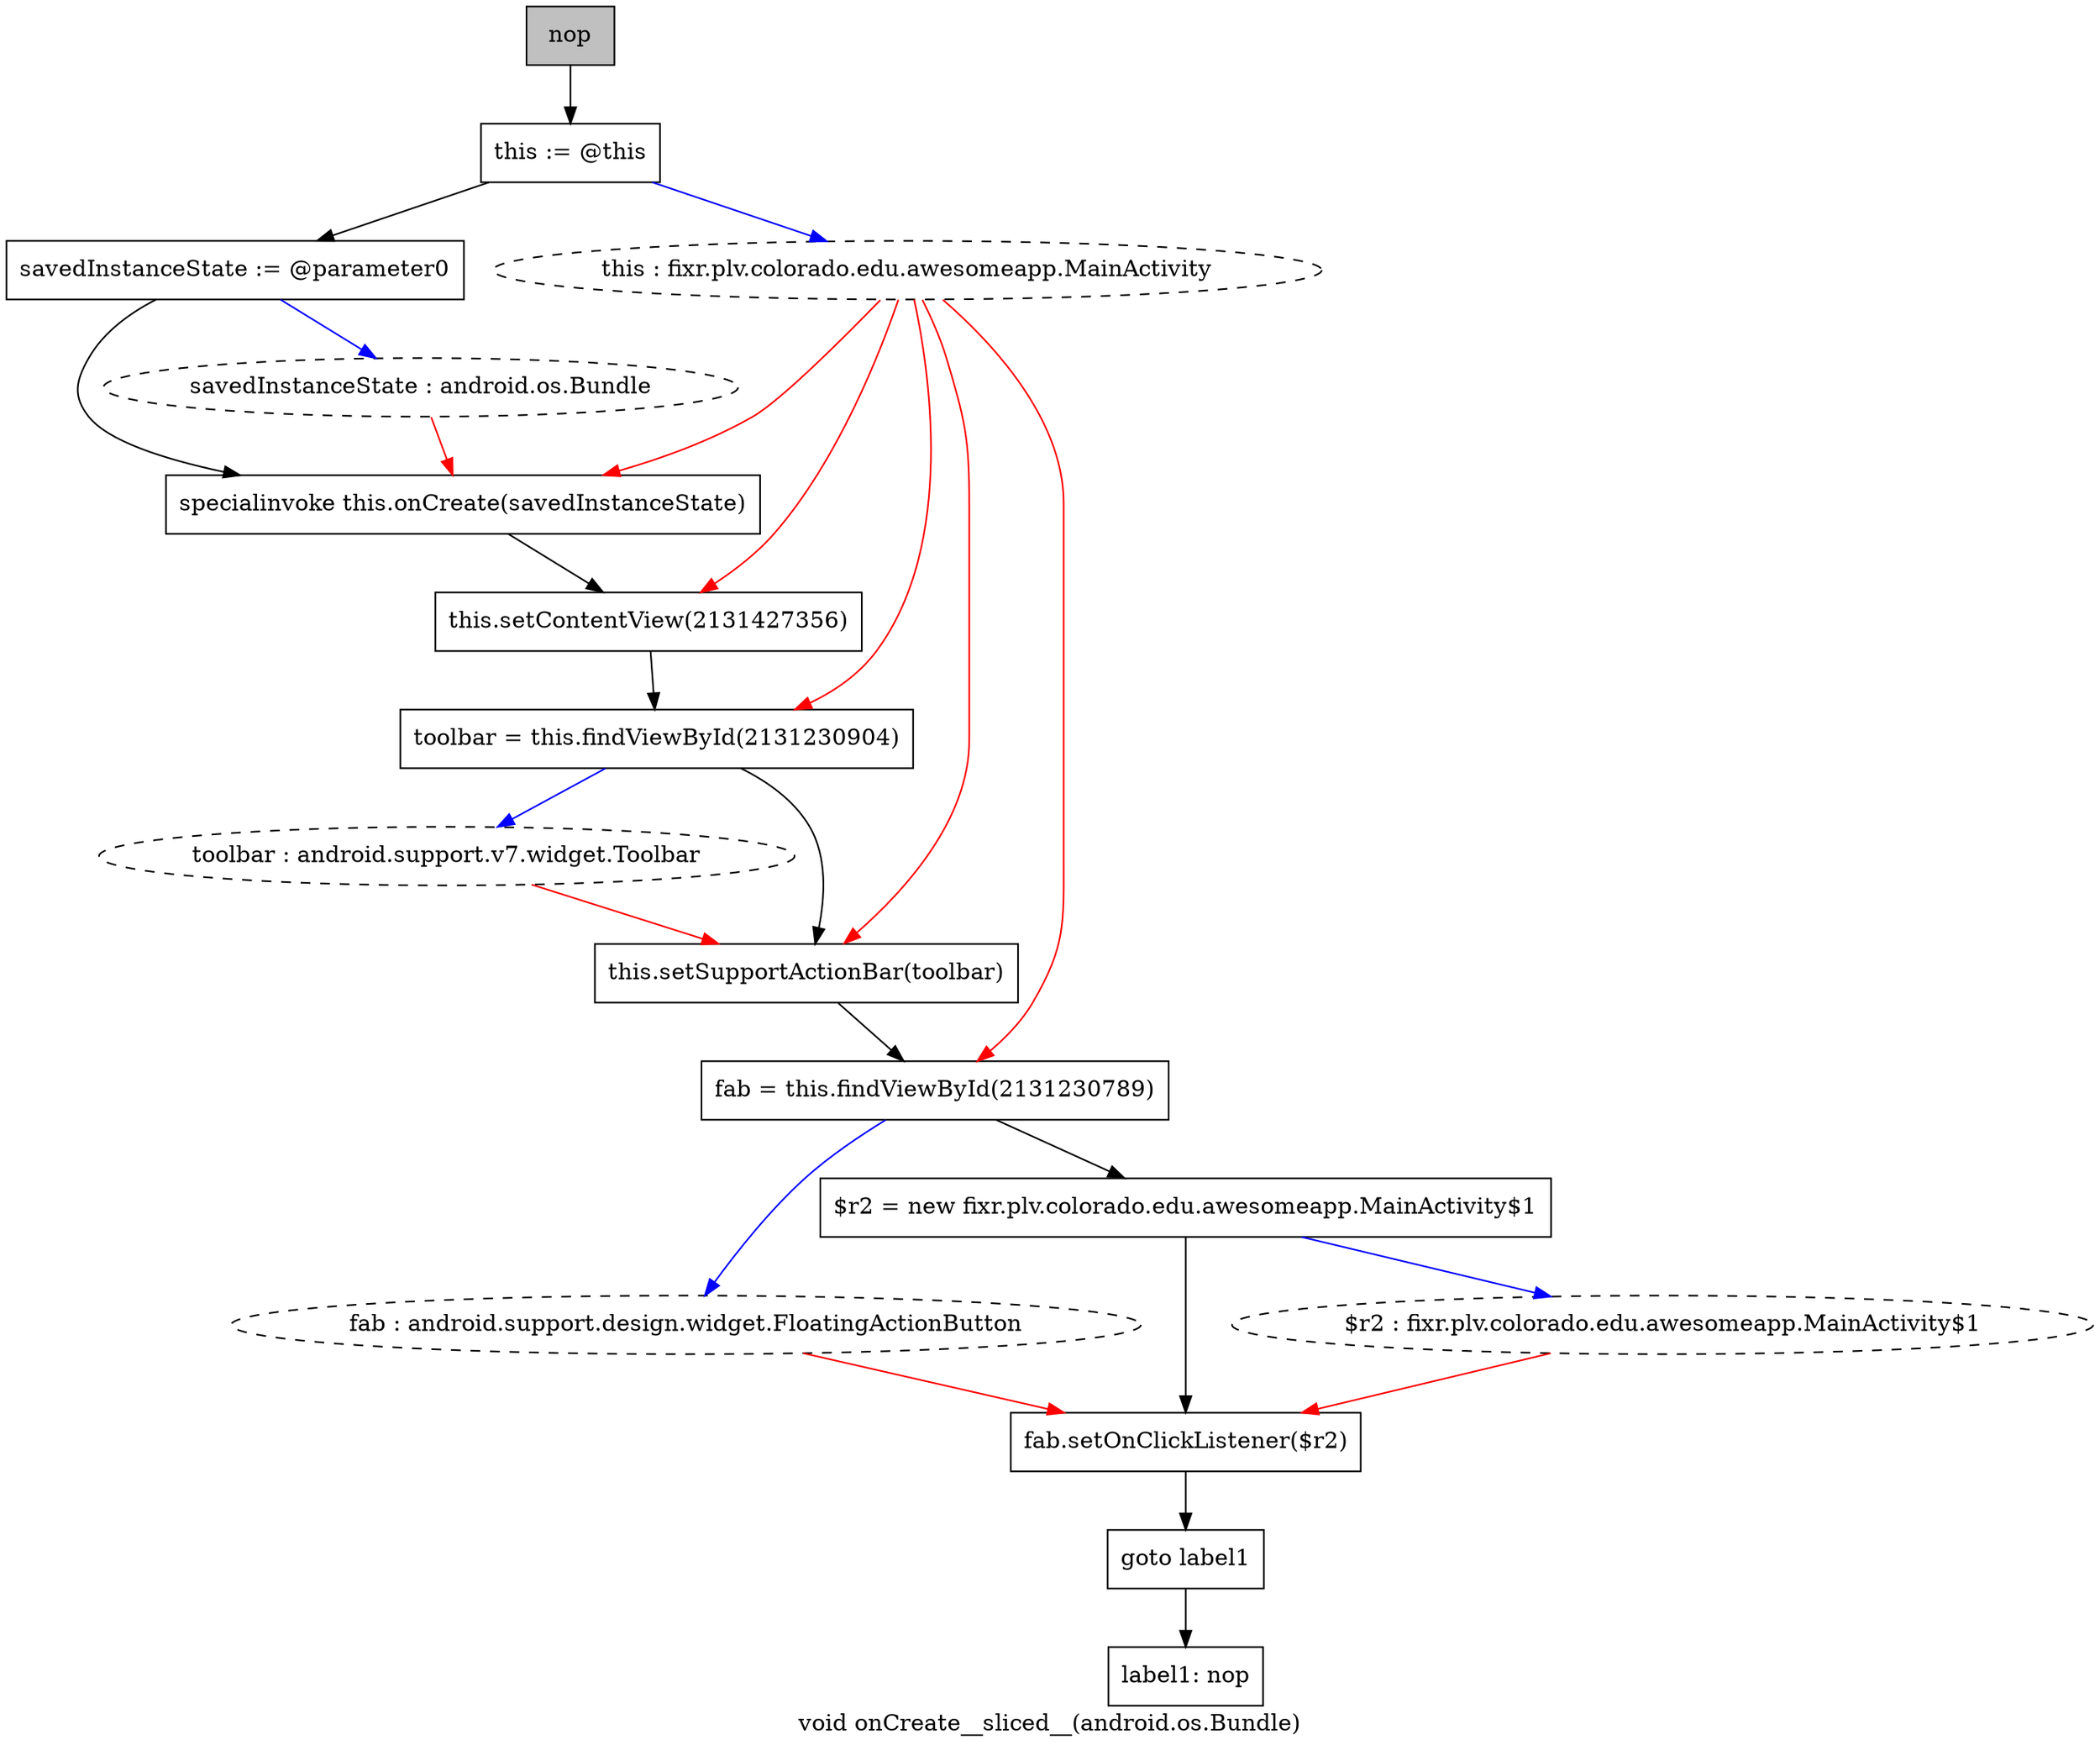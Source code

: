 digraph "void onCreate__sliced__(android.os.Bundle)" {
    label="void onCreate__sliced__(android.os.Bundle)";
    node [shape=box];
    "12" [style=dashed,shape=ellipse,label="this : fixr.plv.colorado.edu.awesomeapp.MainActivity",];
    "13" [style=dashed,shape=ellipse,label="savedInstanceState : android.os.Bundle",];
    "14" [style=dashed,shape=ellipse,label="toolbar : android.support.v7.widget.Toolbar",];
    "15" [style=dashed,shape=ellipse,label="fab : android.support.design.widget.FloatingActionButton",];
    "16" [style=dashed,shape=ellipse,label="$r2 : fixr.plv.colorado.edu.awesomeapp.MainActivity$1",];
    "0" [style=filled,fillcolor=gray,label="nop",];
    "1" [label="this := @this",];
    "0"->"1";
    "2" [label="savedInstanceState := @parameter0",];
    "1"->"2";
    "1"->"12" [color=blue,];
    "3" [label="specialinvoke this.onCreate(savedInstanceState)",];
    "2"->"3";
    "2"->"13" [color=blue,];
    "4" [label="this.setContentView(2131427356)",];
    "3"->"4";
    "5" [label="toolbar = this.findViewById(2131230904)",];
    "4"->"5";
    "6" [label="this.setSupportActionBar(toolbar)",];
    "5"->"6";
    "5"->"14" [color=blue,];
    "7" [label="fab = this.findViewById(2131230789)",];
    "6"->"7";
    "8" [label="$r2 = new fixr.plv.colorado.edu.awesomeapp.MainActivity$1",];
    "7"->"8";
    "7"->"15" [color=blue,];
    "9" [label="fab.setOnClickListener($r2)",];
    "8"->"9";
    "8"->"16" [color=blue,];
    "10" [label="goto label1",];
    "9"->"10";
    "11" [label="label1: nop",];
    "10"->"11";
    "12"->"3" [color=red,];
    "12"->"4" [color=red,];
    "12"->"6" [color=red,];
    "12"->"7" [color=red,];
    "12"->"5" [color=red,];
    "13"->"3" [color=red,];
    "14"->"6" [color=red,];
    "15"->"9" [color=red,];
    "16"->"9" [color=red,];
}
